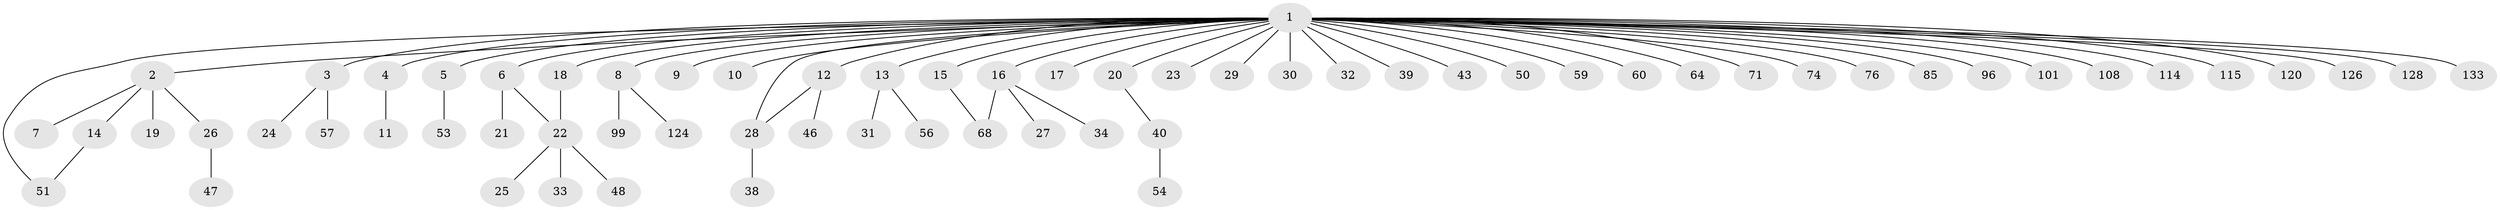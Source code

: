 // original degree distribution, {43: 0.007518796992481203, 5: 0.015037593984962405, 4: 0.03759398496240601, 2: 0.23308270676691728, 3: 0.09774436090225563, 1: 0.5789473684210527, 8: 0.007518796992481203, 7: 0.007518796992481203, 6: 0.015037593984962405}
// Generated by graph-tools (version 1.1) at 2025/14/03/09/25 04:14:22]
// undirected, 66 vertices, 69 edges
graph export_dot {
graph [start="1"]
  node [color=gray90,style=filled];
  1;
  2;
  3 [super="+79"];
  4;
  5 [super="+35+55"];
  6 [super="+41"];
  7;
  8 [super="+62+37"];
  9;
  10;
  11 [super="+105"];
  12 [super="+125"];
  13 [super="+109"];
  14 [super="+67"];
  15 [super="+42"];
  16 [super="+132+72+84+36"];
  17 [super="+91"];
  18;
  19;
  20;
  21 [super="+87"];
  22 [super="+107+97"];
  23;
  24 [super="+112"];
  25;
  26 [super="+52"];
  27 [super="+130"];
  28 [super="+106+121+127"];
  29;
  30;
  31 [super="+63"];
  32;
  33 [super="+78"];
  34 [super="+83"];
  38;
  39 [super="+58+45"];
  40 [super="+81"];
  43;
  46;
  47;
  48;
  50;
  51 [super="+82+69+113+61"];
  53 [super="+89+75"];
  54 [super="+123+92"];
  56 [super="+111+66"];
  57 [super="+80"];
  59 [super="+73"];
  60;
  64;
  68 [super="+70"];
  71;
  74;
  76;
  85;
  96 [super="+103+119"];
  99;
  101 [super="+116"];
  108;
  114;
  115 [super="+117"];
  120;
  124;
  126;
  128;
  133;
  1 -- 2;
  1 -- 3;
  1 -- 4;
  1 -- 5;
  1 -- 6;
  1 -- 8;
  1 -- 9;
  1 -- 10;
  1 -- 12;
  1 -- 13;
  1 -- 15 [weight=2];
  1 -- 16 [weight=2];
  1 -- 17;
  1 -- 18;
  1 -- 20;
  1 -- 23;
  1 -- 28;
  1 -- 29;
  1 -- 30;
  1 -- 32;
  1 -- 39 [weight=2];
  1 -- 43;
  1 -- 50;
  1 -- 51;
  1 -- 59;
  1 -- 60;
  1 -- 64;
  1 -- 71;
  1 -- 74;
  1 -- 76;
  1 -- 85;
  1 -- 96;
  1 -- 101;
  1 -- 108;
  1 -- 114;
  1 -- 115;
  1 -- 120;
  1 -- 126;
  1 -- 128;
  1 -- 133;
  2 -- 7;
  2 -- 14;
  2 -- 19;
  2 -- 26;
  3 -- 24;
  3 -- 57;
  4 -- 11;
  5 -- 53;
  6 -- 21;
  6 -- 22;
  8 -- 99;
  8 -- 124;
  12 -- 28;
  12 -- 46;
  13 -- 31;
  13 -- 56;
  14 -- 51;
  15 -- 68;
  16 -- 27;
  16 -- 34;
  16 -- 68;
  18 -- 22;
  20 -- 40;
  22 -- 25;
  22 -- 33;
  22 -- 48;
  26 -- 47;
  28 -- 38;
  40 -- 54;
}
